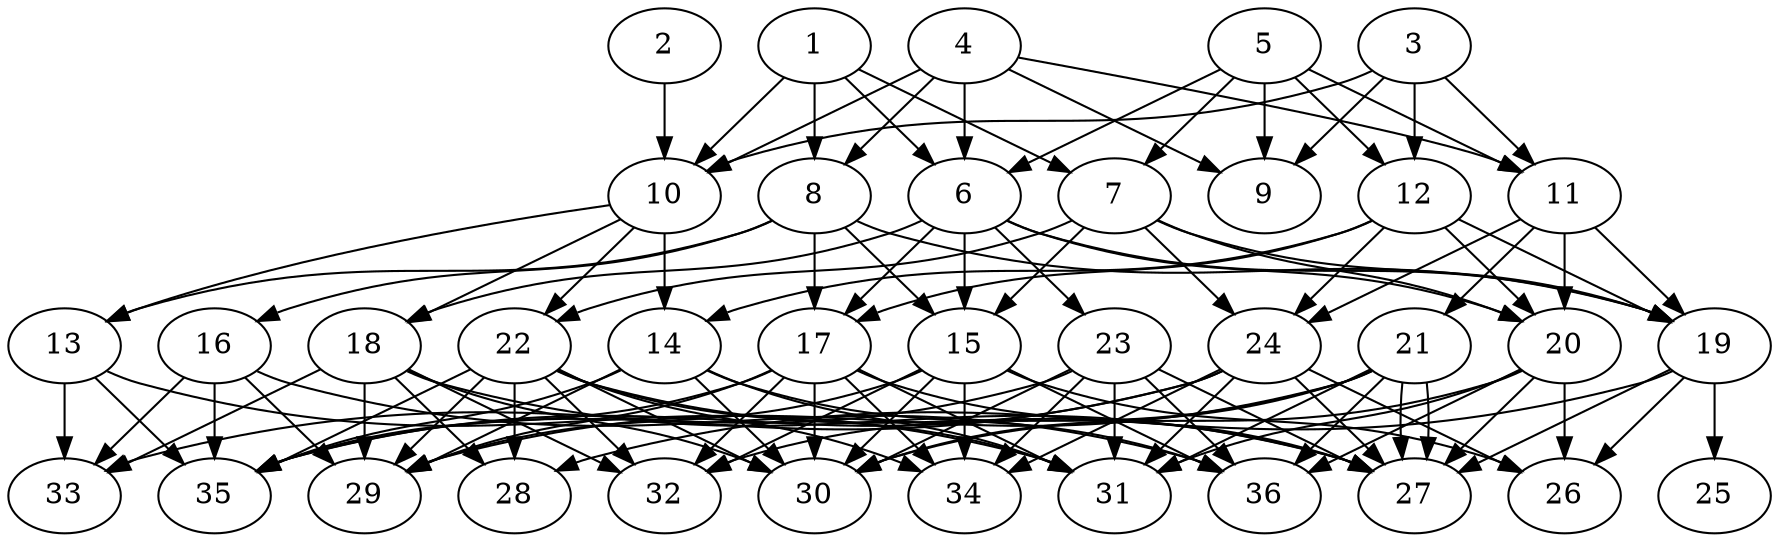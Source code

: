 // DAG (tier=3-complex, mode=data, n=36, ccr=0.547, fat=0.787, density=0.712, regular=0.314, jump=0.223, mindata=4194304, maxdata=33554432)
// DAG automatically generated by daggen at Sun Aug 24 16:33:35 2025
// /home/ermia/Project/Environments/daggen/bin/daggen --dot --ccr 0.547 --fat 0.787 --regular 0.314 --density 0.712 --jump 0.223 --mindata 4194304 --maxdata 33554432 -n 36 
digraph G {
  1 [size="75581285408026672", alpha="0.01", expect_size="37790642704013336"]
  1 -> 6 [size ="3459245924155392"]
  1 -> 7 [size ="3459245924155392"]
  1 -> 8 [size ="3459245924155392"]
  1 -> 10 [size ="3459245924155392"]
  2 [size="389055976388634176", alpha="0.09", expect_size="194527988194317088"]
  2 -> 10 [size ="340063170854912"]
  3 [size="1678652913191849984", alpha="0.03", expect_size="839326456595924992"]
  3 -> 9 [size ="1026681473073152"]
  3 -> 10 [size ="1026681473073152"]
  3 -> 11 [size ="1026681473073152"]
  3 -> 12 [size ="1026681473073152"]
  4 [size="72087414293612832", alpha="0.00", expect_size="36043707146806416"]
  4 -> 6 [size ="2800670864310272"]
  4 -> 8 [size ="2800670864310272"]
  4 -> 9 [size ="2800670864310272"]
  4 -> 10 [size ="2800670864310272"]
  4 -> 11 [size ="2800670864310272"]
  5 [size="1220750526660866998272", alpha="0.06", expect_size="610375263330433499136"]
  5 -> 6 [size ="913779198001152"]
  5 -> 7 [size ="913779198001152"]
  5 -> 9 [size ="913779198001152"]
  5 -> 11 [size ="913779198001152"]
  5 -> 12 [size ="913779198001152"]
  6 [size="417799296053269120", alpha="0.19", expect_size="208899648026634560"]
  6 -> 15 [size ="1055840207372288"]
  6 -> 17 [size ="1055840207372288"]
  6 -> 18 [size ="1055840207372288"]
  6 -> 19 [size ="1055840207372288"]
  6 -> 20 [size ="1055840207372288"]
  6 -> 23 [size ="1055840207372288"]
  7 [size="62081797744715432", alpha="0.05", expect_size="31040898872357716"]
  7 -> 15 [size ="1143414456320000"]
  7 -> 19 [size ="1143414456320000"]
  7 -> 20 [size ="1143414456320000"]
  7 -> 22 [size ="1143414456320000"]
  7 -> 24 [size ="1143414456320000"]
  8 [size="32065295048769536000000", alpha="0.10", expect_size="16032647524384768000000"]
  8 -> 13 [size ="8074459873280000"]
  8 -> 15 [size ="8074459873280000"]
  8 -> 16 [size ="8074459873280000"]
  8 -> 17 [size ="8074459873280000"]
  8 -> 19 [size ="8074459873280000"]
  9 [size="2484384989199673856", alpha="0.11", expect_size="1242192494599836928"]
  10 [size="8995579306463109120", alpha="0.16", expect_size="4497789653231554560"]
  10 -> 13 [size ="3307631900884992"]
  10 -> 14 [size ="3307631900884992"]
  10 -> 18 [size ="3307631900884992"]
  10 -> 22 [size ="3307631900884992"]
  11 [size="2420027909630859776", alpha="0.17", expect_size="1210013954815429888"]
  11 -> 19 [size ="1591050367926272"]
  11 -> 20 [size ="1591050367926272"]
  11 -> 21 [size ="1591050367926272"]
  11 -> 24 [size ="1591050367926272"]
  12 [size="17755983433731923771392", alpha="0.19", expect_size="8877991716865961885696"]
  12 -> 14 [size ="5444856952389632"]
  12 -> 17 [size ="5444856952389632"]
  12 -> 19 [size ="5444856952389632"]
  12 -> 20 [size ="5444856952389632"]
  12 -> 24 [size ="5444856952389632"]
  13 [size="2885577094719529472", alpha="0.11", expect_size="1442788547359764736"]
  13 -> 31 [size ="1274483528695808"]
  13 -> 33 [size ="1274483528695808"]
  13 -> 35 [size ="1274483528695808"]
  14 [size="166113849163542240", alpha="0.20", expect_size="83056924581771120"]
  14 -> 29 [size ="5156833316569088"]
  14 -> 30 [size ="5156833316569088"]
  14 -> 31 [size ="5156833316569088"]
  14 -> 35 [size ="5156833316569088"]
  14 -> 36 [size ="5156833316569088"]
  15 [size="30924392154556140", alpha="0.04", expect_size="15462196077278070"]
  15 -> 26 [size ="1113835419205632"]
  15 -> 29 [size ="1113835419205632"]
  15 -> 30 [size ="1113835419205632"]
  15 -> 32 [size ="1113835419205632"]
  15 -> 34 [size ="1113835419205632"]
  15 -> 36 [size ="1113835419205632"]
  16 [size="77381908810605200", alpha="0.00", expect_size="38690954405302600"]
  16 -> 29 [size ="3337682914639872"]
  16 -> 33 [size ="3337682914639872"]
  16 -> 35 [size ="3337682914639872"]
  16 -> 36 [size ="3337682914639872"]
  17 [size="7122145950137220857856", alpha="0.01", expect_size="3561072975068610428928"]
  17 -> 27 [size ="2961401098272768"]
  17 -> 29 [size ="2961401098272768"]
  17 -> 30 [size ="2961401098272768"]
  17 -> 31 [size ="2961401098272768"]
  17 -> 32 [size ="2961401098272768"]
  17 -> 34 [size ="2961401098272768"]
  17 -> 35 [size ="2961401098272768"]
  18 [size="16191300214483902", alpha="0.09", expect_size="8095650107241951"]
  18 -> 27 [size ="443606234038272"]
  18 -> 28 [size ="443606234038272"]
  18 -> 29 [size ="443606234038272"]
  18 -> 30 [size ="443606234038272"]
  18 -> 32 [size ="443606234038272"]
  18 -> 33 [size ="443606234038272"]
  19 [size="31947616782603541020672", alpha="0.14", expect_size="15973808391301770510336"]
  19 -> 25 [size ="8054692487626752"]
  19 -> 26 [size ="8054692487626752"]
  19 -> 27 [size ="8054692487626752"]
  19 -> 28 [size ="8054692487626752"]
  20 [size="3700349632687823360", alpha="0.20", expect_size="1850174816343911680"]
  20 -> 26 [size ="4837476996743168"]
  20 -> 27 [size ="4837476996743168"]
  20 -> 30 [size ="4837476996743168"]
  20 -> 31 [size ="4837476996743168"]
  20 -> 36 [size ="4837476996743168"]
  21 [size="24725591060119552000000", alpha="0.11", expect_size="12362795530059776000000"]
  21 -> 27 [size ="6789760286720000"]
  21 -> 27 [size ="6789760286720000"]
  21 -> 29 [size ="6789760286720000"]
  21 -> 30 [size ="6789760286720000"]
  21 -> 31 [size ="6789760286720000"]
  21 -> 32 [size ="6789760286720000"]
  21 -> 36 [size ="6789760286720000"]
  22 [size="751024980571341312", alpha="0.13", expect_size="375512490285670656"]
  22 -> 27 [size ="1821336456396800"]
  22 -> 28 [size ="1821336456396800"]
  22 -> 29 [size ="1821336456396800"]
  22 -> 30 [size ="1821336456396800"]
  22 -> 31 [size ="1821336456396800"]
  22 -> 32 [size ="1821336456396800"]
  22 -> 34 [size ="1821336456396800"]
  22 -> 35 [size ="1821336456396800"]
  23 [size="94876666988193904", alpha="0.18", expect_size="47438333494096952"]
  23 -> 27 [size ="1774668952371200"]
  23 -> 30 [size ="1774668952371200"]
  23 -> 31 [size ="1774668952371200"]
  23 -> 34 [size ="1774668952371200"]
  23 -> 35 [size ="1774668952371200"]
  23 -> 36 [size ="1774668952371200"]
  24 [size="291351967427645669376", alpha="0.12", expect_size="145675983713822834688"]
  24 -> 26 [size ="351589009195008"]
  24 -> 27 [size ="351589009195008"]
  24 -> 31 [size ="351589009195008"]
  24 -> 33 [size ="351589009195008"]
  24 -> 34 [size ="351589009195008"]
  24 -> 35 [size ="351589009195008"]
  25 [size="20204439870858967646208", alpha="0.18", expect_size="10102219935429483823104"]
  26 [size="15155129423683762176", alpha="0.18", expect_size="7577564711841881088"]
  27 [size="2628327959669235515392", alpha="0.00", expect_size="1314163979834617757696"]
  28 [size="115628486029762560", alpha="0.12", expect_size="57814243014881280"]
  29 [size="1112714916690748544", alpha="0.11", expect_size="556357458345374272"]
  30 [size="7796238058056115552256", alpha="0.18", expect_size="3898119029028057776128"]
  31 [size="8399376290519684481024", alpha="0.13", expect_size="4199688145259842240512"]
  32 [size="150488200897630304", alpha="0.06", expect_size="75244100448815152"]
  33 [size="1865717914834933248", alpha="0.03", expect_size="932858957417466624"]
  34 [size="3737392247767483904", alpha="0.15", expect_size="1868696123883741952"]
  35 [size="797724578403720364032", alpha="0.19", expect_size="398862289201860182016"]
  36 [size="22496535964547408723968", alpha="0.20", expect_size="11248267982273704361984"]
}